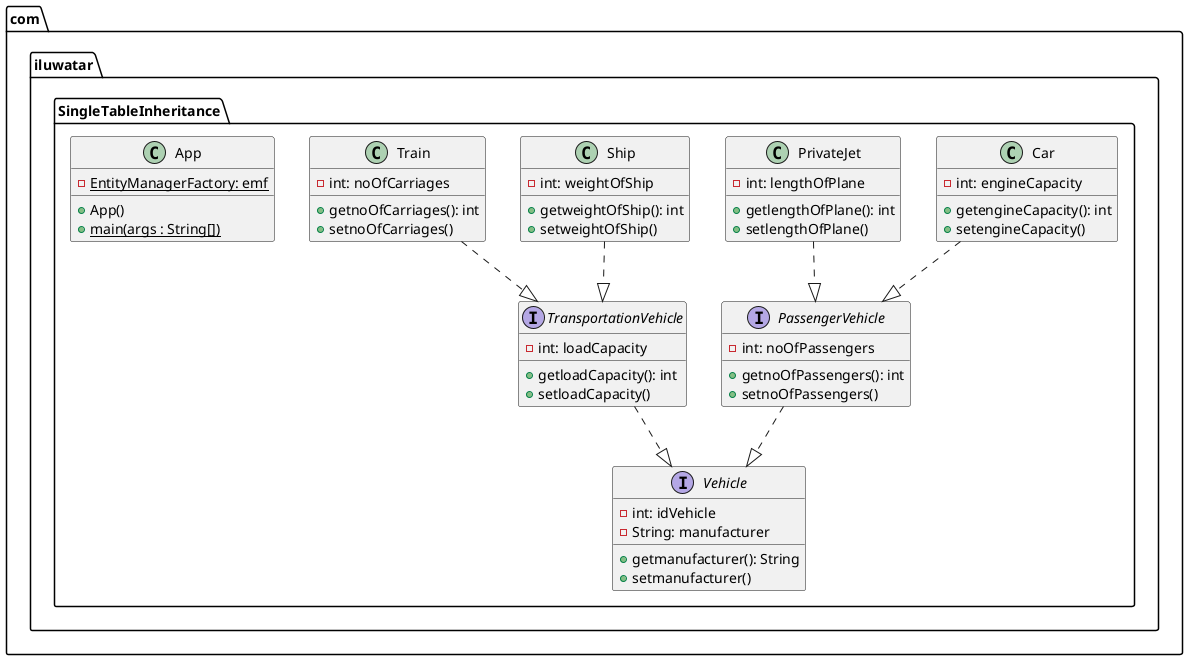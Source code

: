 @startuml
package com.iluwatar.SingleTableInheritance {
  interface Vehicle{
    - int: idVehicle
    - String: manufacturer
    + getmanufacturer(): String
    + setmanufacturer()
  }
  interface TransportationVehicle{
    - int: loadCapacity
    + getloadCapacity(): int
    + setloadCapacity()
  }
  interface PassengerVehicle{
    - int: noOfPassengers
    + getnoOfPassengers(): int
    + setnoOfPassengers()
  }
  class Car{
    - int: engineCapacity
    + getengineCapacity(): int
    + setengineCapacity()
  }
  class PrivateJet{
    - int: lengthOfPlane
    + getlengthOfPlane(): int
    + setlengthOfPlane()
  }
  class Ship{
    - int: weightOfShip
    + getweightOfShip(): int
    + setweightOfShip()
  }
  class Train{
    - int: noOfCarriages
    + getnoOfCarriages(): int
    + setnoOfCarriages()
  }
  class App{
    - EntityManagerFactory: emf {static}
    + App()
    + main(args : String[]) {static}
    
  }
}

TransportationVehicle ..|>  Vehicle
PassengerVehicle ..|>  Vehicle
Car ..|> PassengerVehicle
PrivateJet ..|> PassengerVehicle
Ship ..|> TransportationVehicle
Train ..|> TransportationVehicle

@endumll